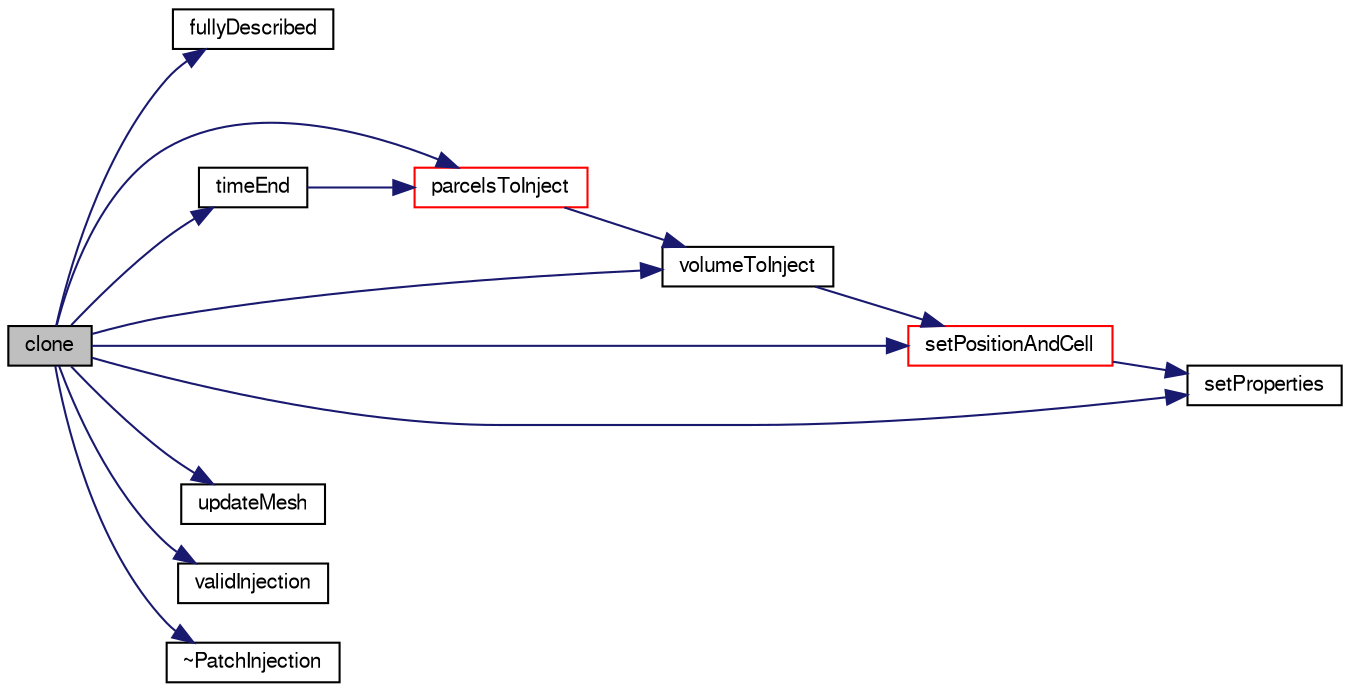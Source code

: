 digraph "clone"
{
  bgcolor="transparent";
  edge [fontname="FreeSans",fontsize="10",labelfontname="FreeSans",labelfontsize="10"];
  node [fontname="FreeSans",fontsize="10",shape=record];
  rankdir="LR";
  Node9 [label="clone",height=0.2,width=0.4,color="black", fillcolor="grey75", style="filled", fontcolor="black"];
  Node9 -> Node10 [color="midnightblue",fontsize="10",style="solid",fontname="FreeSans"];
  Node10 [label="fullyDescribed",height=0.2,width=0.4,color="black",URL="$a24098.html#af4fb99083ed1d810af7074f440cb0aa2",tooltip="Flag to identify whether model fully describes the parcel. "];
  Node9 -> Node11 [color="midnightblue",fontsize="10",style="solid",fontname="FreeSans"];
  Node11 [label="parcelsToInject",height=0.2,width=0.4,color="red",URL="$a24098.html#a4c4730db6620caeb697dfb15e7ed265a",tooltip="Number of parcels to introduce relative to SOI. "];
  Node11 -> Node33 [color="midnightblue",fontsize="10",style="solid",fontname="FreeSans"];
  Node33 [label="volumeToInject",height=0.2,width=0.4,color="black",URL="$a24098.html#a429d17f10d15e9c7727159582c3f149b",tooltip="Volume of parcels to introduce relative to SOI. "];
  Node33 -> Node34 [color="midnightblue",fontsize="10",style="solid",fontname="FreeSans"];
  Node34 [label="setPositionAndCell",height=0.2,width=0.4,color="red",URL="$a24098.html#aad46d52ac65ec9617ddd76b06e2bc670",tooltip="Set the injection position and owner cell, tetFace and tetPt. "];
  Node34 -> Node36 [color="midnightblue",fontsize="10",style="solid",fontname="FreeSans"];
  Node36 [label="setProperties",height=0.2,width=0.4,color="black",URL="$a24098.html#a9c29fb14e9bea94ae75c185efe894b00",tooltip="Set the parcel properties. "];
  Node9 -> Node34 [color="midnightblue",fontsize="10",style="solid",fontname="FreeSans"];
  Node9 -> Node36 [color="midnightblue",fontsize="10",style="solid",fontname="FreeSans"];
  Node9 -> Node37 [color="midnightblue",fontsize="10",style="solid",fontname="FreeSans"];
  Node37 [label="timeEnd",height=0.2,width=0.4,color="black",URL="$a24098.html#afd5e776d9ab536787996546ab74c728d",tooltip="Return the end-of-injection time. "];
  Node37 -> Node11 [color="midnightblue",fontsize="10",style="solid",fontname="FreeSans"];
  Node9 -> Node38 [color="midnightblue",fontsize="10",style="solid",fontname="FreeSans"];
  Node38 [label="updateMesh",height=0.2,width=0.4,color="black",URL="$a24098.html#ae5693a309a936ac1040dd48c2881677f",tooltip="Set injector locations when mesh is updated. "];
  Node9 -> Node39 [color="midnightblue",fontsize="10",style="solid",fontname="FreeSans"];
  Node39 [label="validInjection",height=0.2,width=0.4,color="black",URL="$a24098.html#a6b2f13f20088f7dc14953978d3ee7554",tooltip="Return flag to identify whether or not injection of parcelI is. "];
  Node9 -> Node33 [color="midnightblue",fontsize="10",style="solid",fontname="FreeSans"];
  Node9 -> Node40 [color="midnightblue",fontsize="10",style="solid",fontname="FreeSans"];
  Node40 [label="~PatchInjection",height=0.2,width=0.4,color="black",URL="$a24098.html#a2f85e736d90d20eae99077007cb32925",tooltip="Destructor. "];
}
